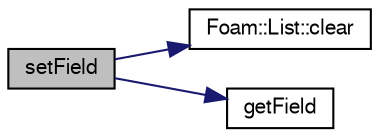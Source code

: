 digraph "setField"
{
  bgcolor="transparent";
  edge [fontname="FreeSans",fontsize="10",labelfontname="FreeSans",labelfontsize="10"];
  node [fontname="FreeSans",fontsize="10",shape=record];
  rankdir="LR";
  Node427 [label="setField",height=0.2,width=0.4,color="black", fillcolor="grey75", style="filled", fontcolor="black"];
  Node427 -> Node428 [color="midnightblue",fontsize="10",style="solid",fontname="FreeSans"];
  Node428 [label="Foam::List::clear",height=0.2,width=0.4,color="black",URL="$a25694.html#ac8bb3912a3ce86b15842e79d0b421204",tooltip="Clear the list, i.e. set size to zero. "];
  Node427 -> Node429 [color="midnightblue",fontsize="10",style="solid",fontname="FreeSans"];
  Node429 [label="getField",height=0.2,width=0.4,color="black",URL="$a25234.html#a7e480c726700f7be64e4c7ae546c48c2",tooltip="WIP. From a set of hits (points and. "];
}
